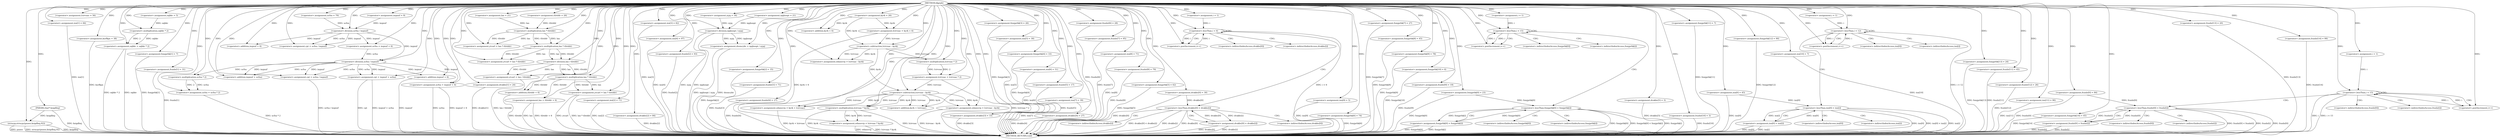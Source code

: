 digraph ifjgrph {  
"7009762748009869632" [label = "(METHOD,ifjgrph)" ]
"7009762748009870132" [label = "(METHOD_RETURN,void)" ]
"7009762748009869633" [label = "(PARAM,char* ksigdbnj)" ]
"7009762748009869636" [label = "(<operator>.assignment,oqbkv = 5)" ]
"7009762748009869641" [label = "(<operator>.assignment,lan = 21)" ]
"7009762748009869645" [label = "(<operator>.assignment,lcirvnac = 56)" ]
"7009762748009869650" [label = "(<operator>.assignment,ucfsa = 79)" ]
"7009762748009869653" [label = "(<operator>.assignment,ixn[0] = 45)" ]
"7009762748009869658" [label = "(strncpy,strncpy(pnnez,ksigdbnj,92))" ]
"7009762748009869662" [label = "(<operator>.assignment,ixn[1] = 84)" ]
"7009762748009869669" [label = "(<operator>.assignment,fsmjprhk[0] = 23)" ]
"7009762748009869675" [label = "(<operator>.assignment,ixqmxf = 9)" ]
"7009762748009869680" [label = "(<operator>.assignment,kurfkpx = 38)" ]
"7009762748009869683" [label = "(<operator>.assignment,ltunhr[0] = 84)" ]
"7009762748009869689" [label = "(<operator>.assignment,cpt = ucfsa / ixqmxf)" ]
"7009762748009869691" [label = "(<operator>.division,ucfsa / ixqmxf)" ]
"7009762748009869695" [label = "(<operator>.assignment,dvakbc[0] = 30)" ]
"7009762748009869701" [label = "(<operator>.assignment,iqqhoopt = 21)" ]
"7009762748009869704" [label = "(<operator>.assignment,fsmjprhk[1] = 7)" ]
"7009762748009869709" [label = "(<operator>.assignment,ltunhr[1] = 31)" ]
"7009762748009869714" [label = "(<operator>.assignment,ucfsa = ixqmxf + 6)" ]
"7009762748009869716" [label = "(<operator>.addition,ixqmxf + 6)" ]
"7009762748009869719" [label = "(<operator>.assignment,oqbkv = oqbkv * 2)" ]
"7009762748009869721" [label = "(<operator>.multiplication,oqbkv * 2)" ]
"7009762748009869724" [label = "(<operator>.assignment,dvakbc[1] = 24)" ]
"7009762748009869730" [label = "(<operator>.assignment,tfztddr = 26)" ]
"7009762748009869734" [label = "(<operator>.assignment,ytcarl = lan * tfztddr)" ]
"7009762748009869736" [label = "(<operator>.multiplication,lan * tfztddr)" ]
"7009762748009869739" [label = "(<operator>.assignment,ixn[2] = 71)" ]
"7009762748009869744" [label = "(<operator>.assignment,dvakbc[2] = 84)" ]
"7009762748009869749" [label = "(<operator>.assignment,ytcarl = lan * tfztddr)" ]
"7009762748009869751" [label = "(<operator>.multiplication,lan * tfztddr)" ]
"7009762748009869754" [label = "(<operator>.assignment,ixn[3] = 82)" ]
"7009762748009869759" [label = "(<operator>.assignment,ixn[4] = 97)" ]
"7009762748009869764" [label = "(<operator>.assignment,ltunhr[2] = 93)" ]
"7009762748009869769" [label = "(<operator>.assignment,cpt = ucfsa / ixqmxf)" ]
"7009762748009869771" [label = "(<operator>.division,ucfsa / ixqmxf)" ]
"7009762748009869775" [label = "(<operator>.assignment,kyrk = 26)" ]
"7009762748009869779" [label = "(<operator>.assignment,zyjq = 34)" ]
"7009762748009869782" [label = "(<operator>.assignment,fsmjprhk[2] = 35)" ]
"7009762748009869787" [label = "(<operator>.assignment,ytcarl = lan / tfztddr)" ]
"7009762748009869789" [label = "(<operator>.division,lan / tfztddr)" ]
"7009762748009869792" [label = "(<operator>.assignment,ytcarl = lan * tfztddr)" ]
"7009762748009869794" [label = "(<operator>.multiplication,lan * tfztddr)" ]
"7009762748009869799" [label = "(<operator>.assignment,ltunhr[3] = 71)" ]
"7009762748009869804" [label = "(<operator>.assignment,dssmcykv = iqqhoopt / zyjq)" ]
"7009762748009869806" [label = "(<operator>.division,iqqhoopt / zyjq)" ]
"7009762748009869809" [label = "(<operator>.assignment,lcirvnac = kyrk + 6)" ]
"7009762748009869811" [label = "(<operator>.addition,kyrk + 6)" ]
"7009762748009869814" [label = "(<operator>.assignment,lan = tfztddr + 6)" ]
"7009762748009869816" [label = "(<operator>.addition,tfztddr + 6)" ]
"7009762748009869819" [label = "(<operator>.assignment,ltunhr[4] = 27)" ]
"7009762748009869824" [label = "(<operator>.assignment,cpt = ixqmxf + ucfsa)" ]
"7009762748009869826" [label = "(<operator>.addition,ixqmxf + ucfsa)" ]
"7009762748009869829" [label = "(<operator>.assignment,dvakbc[3] = 33)" ]
"7009762748009869834" [label = "(<operator>.assignment,fsmjprhk[3] = 26)" ]
"7009762748009869839" [label = "(<operator>.assignment,ixn[5] = 30)" ]
"7009762748009869844" [label = "(<operator>.assignment,edansvrp = lcirvnac - kyrk)" ]
"7009762748009869846" [label = "(<operator>.subtraction,lcirvnac - kyrk)" ]
"7009762748009869849" [label = "(<operator>.assignment,fsmjprhk[4] = 33)" ]
"7009762748009869854" [label = "(<operator>.assignment,ixn[6] = 51)" ]
"7009762748009869859" [label = "(<operator>.assignment,ltunhr[5] = 17)" ]
"7009762748009869864" [label = "(<operator>.assignment,lcirvnac = lcirvnac * 2)" ]
"7009762748009869866" [label = "(<operator>.multiplication,lcirvnac * 2)" ]
"7009762748009869869" [label = "(<operator>.assignment,ucfsa = ucfsa * 2)" ]
"7009762748009869871" [label = "(<operator>.multiplication,ucfsa * 2)" ]
"7009762748009869874" [label = "(<operator>.assignment,ixn[7] = 39)" ]
"7009762748009869879" [label = "(<operator>.assignment,dvakbc[4] = 27)" ]
"7009762748009869884" [label = "(<operator>.assignment,ltunhr[6] = 28)" ]
"7009762748009869889" [label = "(<operator>.assignment,ltunhr[7] = 95)" ]
"7009762748009869894" [label = "(<operator>.assignment,edansvrp = lcirvnac - kyrk)" ]
"7009762748009869896" [label = "(<operator>.subtraction,lcirvnac - kyrk)" ]
"7009762748009869899" [label = "(<operator>.assignment,ucfsa = ixqmxf + 6)" ]
"7009762748009869901" [label = "(<operator>.addition,ixqmxf + 6)" ]
"7009762748009869904" [label = "(<operator>.assignment,ixn[8] = 71)" ]
"7009762748009869909" [label = "(<operator>.assignment,ltunhr[8] = 79)" ]
"7009762748009869914" [label = "(<operator>.assignment,fsmjprhk[5] = 62)" ]
"7009762748009869919" [label = "(<operator>.assignment,ixn[9] = 5)" ]
"7009762748009869924" [label = "(<operator>.assignment,edansvrp = kyrk + lcirvnac)" ]
"7009762748009869926" [label = "(<operator>.addition,kyrk + lcirvnac)" ]
"7009762748009869929" [label = "(<operator>.assignment,fsmjprhk[6] = 74)" ]
"7009762748009869934" [label = "(<operator>.assignment,edansvrp = lcirvnac * kyrk)" ]
"7009762748009869936" [label = "(<operator>.multiplication,lcirvnac * kyrk)" ]
"7009762748009869939" [label = "(<operator>.assignment,fsmjprhk[7] = 27)" ]
"7009762748009869944" [label = "(<operator>.assignment,fsmjprhk[8] = 45)" ]
"7009762748009869949" [label = "(<operator>.assignment,fsmjprhk[9] = 78)" ]
"7009762748009869954" [label = "(<operator>.assignment,fsmjprhk[10] = 6)" ]
"7009762748009869959" [label = "(<operator>.assignment,ltunhr[9] = 19)" ]
"7009762748009869964" [label = "(<operator>.assignment,dvakbc[5] = 3)" ]
"7009762748009869969" [label = "(<operator>.assignment,ltunhr[10] = 3)" ]
"7009762748009869976" [label = "(<operator>.assignment,i = 1)" ]
"7009762748009869979" [label = "(<operator>.lessThan,i < 6)" ]
"7009762748009869982" [label = "(<operator>.postIncrement,i++)" ]
"7009762748009869986" [label = "(<operator>.lessThan,dvakbc[0] < dvakbc[i])" ]
"7009762748009869994" [label = "(<operator>.assignment,dvakbc[0] = dvakbc[i])" ]
"7009762748009870001" [label = "(<operator>.assignment,fsmjprhk[11] = 7)" ]
"7009762748009870006" [label = "(<operator>.assignment,fsmjprhk[12] = 90)" ]
"7009762748009870011" [label = "(<operator>.assignment,ixn[10] = 7)" ]
"7009762748009870016" [label = "(<operator>.assignment,fsmjprhk[13] = 24)" ]
"7009762748009870021" [label = "(<operator>.assignment,ltunhr[11] = 45)" ]
"7009762748009870026" [label = "(<operator>.assignment,ltunhr[12] = 26)" ]
"7009762748009870031" [label = "(<operator>.assignment,ixn[11] = 90)" ]
"7009762748009870036" [label = "(<operator>.assignment,fsmjprhk[14] = 45)" ]
"7009762748009870041" [label = "(<operator>.assignment,ltunhr[13] = 20)" ]
"7009762748009870048" [label = "(<operator>.assignment,i = 1)" ]
"7009762748009870051" [label = "(<operator>.lessThan,i < 15)" ]
"7009762748009870054" [label = "(<operator>.postIncrement,i++)" ]
"7009762748009870058" [label = "(<operator>.lessThan,fsmjprhk[0] < fsmjprhk[i])" ]
"7009762748009870066" [label = "(<operator>.assignment,fsmjprhk[0] = fsmjprhk[i])" ]
"7009762748009870075" [label = "(<operator>.assignment,i = 1)" ]
"7009762748009870078" [label = "(<operator>.lessThan,i < 12)" ]
"7009762748009870081" [label = "(<operator>.postIncrement,i++)" ]
"7009762748009870085" [label = "(<operator>.lessThan,ixn[0] < ixn[i])" ]
"7009762748009870093" [label = "(<operator>.assignment,ixn[0] = ixn[i])" ]
"7009762748009870100" [label = "(<operator>.assignment,ltunhr[14] = 99)" ]
"7009762748009870107" [label = "(<operator>.assignment,i = 1)" ]
"7009762748009870110" [label = "(<operator>.lessThan,i < 15)" ]
"7009762748009870113" [label = "(<operator>.postIncrement,i++)" ]
"7009762748009870117" [label = "(<operator>.lessThan,ltunhr[0] < ltunhr[i])" ]
"7009762748009870125" [label = "(<operator>.assignment,ltunhr[0] = ltunhr[i])" ]
"7009762748009869987" [label = "(<operator>.indirectIndexAccess,dvakbc[0])" ]
"7009762748009869990" [label = "(<operator>.indirectIndexAccess,dvakbc[i])" ]
"7009762748009869995" [label = "(<operator>.indirectIndexAccess,dvakbc[0])" ]
"7009762748009869998" [label = "(<operator>.indirectIndexAccess,dvakbc[i])" ]
"7009762748009870059" [label = "(<operator>.indirectIndexAccess,fsmjprhk[0])" ]
"7009762748009870062" [label = "(<operator>.indirectIndexAccess,fsmjprhk[i])" ]
"7009762748009870067" [label = "(<operator>.indirectIndexAccess,fsmjprhk[0])" ]
"7009762748009870070" [label = "(<operator>.indirectIndexAccess,fsmjprhk[i])" ]
"7009762748009870086" [label = "(<operator>.indirectIndexAccess,ixn[0])" ]
"7009762748009870089" [label = "(<operator>.indirectIndexAccess,ixn[i])" ]
"7009762748009870094" [label = "(<operator>.indirectIndexAccess,ixn[0])" ]
"7009762748009870097" [label = "(<operator>.indirectIndexAccess,ixn[i])" ]
"7009762748009870118" [label = "(<operator>.indirectIndexAccess,ltunhr[0])" ]
"7009762748009870121" [label = "(<operator>.indirectIndexAccess,ltunhr[i])" ]
"7009762748009870126" [label = "(<operator>.indirectIndexAccess,ltunhr[0])" ]
"7009762748009870129" [label = "(<operator>.indirectIndexAccess,ltunhr[i])" ]
  "7009762748009869658" -> "7009762748009870132"  [ label = "DDG: ksigdbnj"] 
  "7009762748009869944" -> "7009762748009870132"  [ label = "DDG: fsmjprhk[8]"] 
  "7009762748009869986" -> "7009762748009870132"  [ label = "DDG: dvakbc[0] < dvakbc[i]"] 
  "7009762748009869934" -> "7009762748009870132"  [ label = "DDG: lcirvnac * kyrk"] 
  "7009762748009870110" -> "7009762748009870132"  [ label = "DDG: i"] 
  "7009762748009869929" -> "7009762748009870132"  [ label = "DDG: fsmjprhk[6]"] 
  "7009762748009869969" -> "7009762748009870132"  [ label = "DDG: ltunhr[10]"] 
  "7009762748009870066" -> "7009762748009870132"  [ label = "DDG: fsmjprhk[i]"] 
  "7009762748009869909" -> "7009762748009870132"  [ label = "DDG: ltunhr[8]"] 
  "7009762748009870058" -> "7009762748009870132"  [ label = "DDG: fsmjprhk[0]"] 
  "7009762748009869901" -> "7009762748009870132"  [ label = "DDG: ixqmxf"] 
  "7009762748009869924" -> "7009762748009870132"  [ label = "DDG: kyrk + lcirvnac"] 
  "7009762748009870110" -> "7009762748009870132"  [ label = "DDG: i < 15"] 
  "7009762748009869804" -> "7009762748009870132"  [ label = "DDG: iqqhoopt / zyjq"] 
  "7009762748009869879" -> "7009762748009870132"  [ label = "DDG: dvakbc[4]"] 
  "7009762748009869994" -> "7009762748009870132"  [ label = "DDG: dvakbc[0]"] 
  "7009762748009869724" -> "7009762748009870132"  [ label = "DDG: dvakbc[1]"] 
  "7009762748009869939" -> "7009762748009870132"  [ label = "DDG: fsmjprhk[7]"] 
  "7009762748009870125" -> "7009762748009870132"  [ label = "DDG: ltunhr[0]"] 
  "7009762748009869658" -> "7009762748009870132"  [ label = "DDG: pnnez"] 
  "7009762748009869874" -> "7009762748009870132"  [ label = "DDG: ixn[7]"] 
  "7009762748009869839" -> "7009762748009870132"  [ label = "DDG: ixn[5]"] 
  "7009762748009869719" -> "7009762748009870132"  [ label = "DDG: oqbkv * 2"] 
  "7009762748009869894" -> "7009762748009870132"  [ label = "DDG: lcirvnac - kyrk"] 
  "7009762748009870016" -> "7009762748009870132"  [ label = "DDG: fsmjprhk[13]"] 
  "7009762748009869899" -> "7009762748009870132"  [ label = "DDG: ucfsa"] 
  "7009762748009869739" -> "7009762748009870132"  [ label = "DDG: ixn[2]"] 
  "7009762748009870085" -> "7009762748009870132"  [ label = "DDG: ixn[0]"] 
  "7009762748009869986" -> "7009762748009870132"  [ label = "DDG: dvakbc[i]"] 
  "7009762748009869869" -> "7009762748009870132"  [ label = "DDG: ucfsa * 2"] 
  "7009762748009870125" -> "7009762748009870132"  [ label = "DDG: ltunhr[i]"] 
  "7009762748009869819" -> "7009762748009870132"  [ label = "DDG: ltunhr[4]"] 
  "7009762748009870036" -> "7009762748009870132"  [ label = "DDG: fsmjprhk[14]"] 
  "7009762748009869683" -> "7009762748009870132"  [ label = "DDG: ltunhr[0]"] 
  "7009762748009869914" -> "7009762748009870132"  [ label = "DDG: fsmjprhk[5]"] 
  "7009762748009870085" -> "7009762748009870132"  [ label = "DDG: ixn[0] < ixn[i]"] 
  "7009762748009869954" -> "7009762748009870132"  [ label = "DDG: fsmjprhk[10]"] 
  "7009762748009869792" -> "7009762748009870132"  [ label = "DDG: lan * tfztddr"] 
  "7009762748009870011" -> "7009762748009870132"  [ label = "DDG: ixn[10]"] 
  "7009762748009869709" -> "7009762748009870132"  [ label = "DDG: ltunhr[1]"] 
  "7009762748009869936" -> "7009762748009870132"  [ label = "DDG: kyrk"] 
  "7009762748009870001" -> "7009762748009870132"  [ label = "DDG: fsmjprhk[11]"] 
  "7009762748009869806" -> "7009762748009870132"  [ label = "DDG: zyjq"] 
  "7009762748009869854" -> "7009762748009870132"  [ label = "DDG: ixn[6]"] 
  "7009762748009870117" -> "7009762748009870132"  [ label = "DDG: ltunhr[0] < ltunhr[i]"] 
  "7009762748009869814" -> "7009762748009870132"  [ label = "DDG: tfztddr + 6"] 
  "7009762748009869959" -> "7009762748009870132"  [ label = "DDG: ltunhr[9]"] 
  "7009762748009870031" -> "7009762748009870132"  [ label = "DDG: ixn[11]"] 
  "7009762748009870100" -> "7009762748009870132"  [ label = "DDG: ltunhr[14]"] 
  "7009762748009869829" -> "7009762748009870132"  [ label = "DDG: dvakbc[3]"] 
  "7009762748009869816" -> "7009762748009870132"  [ label = "DDG: tfztddr"] 
  "7009762748009869754" -> "7009762748009870132"  [ label = "DDG: ixn[3]"] 
  "7009762748009869889" -> "7009762748009870132"  [ label = "DDG: ltunhr[7]"] 
  "7009762748009869884" -> "7009762748009870132"  [ label = "DDG: ltunhr[6]"] 
  "7009762748009869719" -> "7009762748009870132"  [ label = "DDG: oqbkv"] 
  "7009762748009870066" -> "7009762748009870132"  [ label = "DDG: fsmjprhk[0]"] 
  "7009762748009870058" -> "7009762748009870132"  [ label = "DDG: fsmjprhk[0] < fsmjprhk[i]"] 
  "7009762748009869824" -> "7009762748009870132"  [ label = "DDG: ixqmxf + ucfsa"] 
  "7009762748009869859" -> "7009762748009870132"  [ label = "DDG: ltunhr[5]"] 
  "7009762748009869834" -> "7009762748009870132"  [ label = "DDG: fsmjprhk[3]"] 
  "7009762748009870117" -> "7009762748009870132"  [ label = "DDG: ltunhr[i]"] 
  "7009762748009869934" -> "7009762748009870132"  [ label = "DDG: edansvrp"] 
  "7009762748009869849" -> "7009762748009870132"  [ label = "DDG: fsmjprhk[4]"] 
  "7009762748009869949" -> "7009762748009870132"  [ label = "DDG: fsmjprhk[9]"] 
  "7009762748009869964" -> "7009762748009870132"  [ label = "DDG: dvakbc[5]"] 
  "7009762748009869759" -> "7009762748009870132"  [ label = "DDG: ixn[4]"] 
  "7009762748009869792" -> "7009762748009870132"  [ label = "DDG: ytcarl"] 
  "7009762748009870021" -> "7009762748009870132"  [ label = "DDG: ltunhr[11]"] 
  "7009762748009869653" -> "7009762748009870132"  [ label = "DDG: ixn[0]"] 
  "7009762748009869782" -> "7009762748009870132"  [ label = "DDG: fsmjprhk[2]"] 
  "7009762748009870041" -> "7009762748009870132"  [ label = "DDG: ltunhr[13]"] 
  "7009762748009869899" -> "7009762748009870132"  [ label = "DDG: ixqmxf + 6"] 
  "7009762748009870085" -> "7009762748009870132"  [ label = "DDG: ixn[i]"] 
  "7009762748009869824" -> "7009762748009870132"  [ label = "DDG: cpt"] 
  "7009762748009869919" -> "7009762748009870132"  [ label = "DDG: ixn[9]"] 
  "7009762748009869704" -> "7009762748009870132"  [ label = "DDG: fsmjprhk[1]"] 
  "7009762748009870006" -> "7009762748009870132"  [ label = "DDG: fsmjprhk[12]"] 
  "7009762748009870078" -> "7009762748009870132"  [ label = "DDG: i < 12"] 
  "7009762748009869695" -> "7009762748009870132"  [ label = "DDG: dvakbc[0]"] 
  "7009762748009869814" -> "7009762748009870132"  [ label = "DDG: lan"] 
  "7009762748009869669" -> "7009762748009870132"  [ label = "DDG: fsmjprhk[0]"] 
  "7009762748009869864" -> "7009762748009870132"  [ label = "DDG: lcirvnac * 2"] 
  "7009762748009869744" -> "7009762748009870132"  [ label = "DDG: dvakbc[2]"] 
  "7009762748009869979" -> "7009762748009870132"  [ label = "DDG: i < 6"] 
  "7009762748009869633" -> "7009762748009870132"  [ label = "DDG: ksigdbnj"] 
  "7009762748009869904" -> "7009762748009870132"  [ label = "DDG: ixn[8]"] 
  "7009762748009870026" -> "7009762748009870132"  [ label = "DDG: ltunhr[12]"] 
  "7009762748009869806" -> "7009762748009870132"  [ label = "DDG: iqqhoopt"] 
  "7009762748009870093" -> "7009762748009870132"  [ label = "DDG: ixn[0]"] 
  "7009762748009869986" -> "7009762748009870132"  [ label = "DDG: dvakbc[0]"] 
  "7009762748009870093" -> "7009762748009870132"  [ label = "DDG: ixn[i]"] 
  "7009762748009870058" -> "7009762748009870132"  [ label = "DDG: fsmjprhk[i]"] 
  "7009762748009869658" -> "7009762748009870132"  [ label = "DDG: strncpy(pnnez,ksigdbnj,92)"] 
  "7009762748009869936" -> "7009762748009870132"  [ label = "DDG: lcirvnac"] 
  "7009762748009869809" -> "7009762748009870132"  [ label = "DDG: kyrk + 6"] 
  "7009762748009870117" -> "7009762748009870132"  [ label = "DDG: ltunhr[0]"] 
  "7009762748009869769" -> "7009762748009870132"  [ label = "DDG: ucfsa / ixqmxf"] 
  "7009762748009869787" -> "7009762748009870132"  [ label = "DDG: lan / tfztddr"] 
  "7009762748009869994" -> "7009762748009870132"  [ label = "DDG: dvakbc[i]"] 
  "7009762748009869764" -> "7009762748009870132"  [ label = "DDG: ltunhr[2]"] 
  "7009762748009869799" -> "7009762748009870132"  [ label = "DDG: ltunhr[3]"] 
  "7009762748009869804" -> "7009762748009870132"  [ label = "DDG: dssmcykv"] 
  "7009762748009869662" -> "7009762748009870132"  [ label = "DDG: ixn[1]"] 
  "7009762748009869680" -> "7009762748009870132"  [ label = "DDG: kurfkpx"] 
  "7009762748009869632" -> "7009762748009869633"  [ label = "DDG: "] 
  "7009762748009869632" -> "7009762748009869636"  [ label = "DDG: "] 
  "7009762748009869632" -> "7009762748009869641"  [ label = "DDG: "] 
  "7009762748009869632" -> "7009762748009869645"  [ label = "DDG: "] 
  "7009762748009869632" -> "7009762748009869650"  [ label = "DDG: "] 
  "7009762748009869632" -> "7009762748009869653"  [ label = "DDG: "] 
  "7009762748009869632" -> "7009762748009869658"  [ label = "DDG: "] 
  "7009762748009869633" -> "7009762748009869658"  [ label = "DDG: ksigdbnj"] 
  "7009762748009869632" -> "7009762748009869662"  [ label = "DDG: "] 
  "7009762748009869632" -> "7009762748009869669"  [ label = "DDG: "] 
  "7009762748009869632" -> "7009762748009869675"  [ label = "DDG: "] 
  "7009762748009869632" -> "7009762748009869680"  [ label = "DDG: "] 
  "7009762748009869632" -> "7009762748009869683"  [ label = "DDG: "] 
  "7009762748009869691" -> "7009762748009869689"  [ label = "DDG: ucfsa"] 
  "7009762748009869691" -> "7009762748009869689"  [ label = "DDG: ixqmxf"] 
  "7009762748009869632" -> "7009762748009869689"  [ label = "DDG: "] 
  "7009762748009869650" -> "7009762748009869691"  [ label = "DDG: ucfsa"] 
  "7009762748009869632" -> "7009762748009869691"  [ label = "DDG: "] 
  "7009762748009869675" -> "7009762748009869691"  [ label = "DDG: ixqmxf"] 
  "7009762748009869632" -> "7009762748009869695"  [ label = "DDG: "] 
  "7009762748009869632" -> "7009762748009869701"  [ label = "DDG: "] 
  "7009762748009869632" -> "7009762748009869704"  [ label = "DDG: "] 
  "7009762748009869632" -> "7009762748009869709"  [ label = "DDG: "] 
  "7009762748009869691" -> "7009762748009869714"  [ label = "DDG: ixqmxf"] 
  "7009762748009869632" -> "7009762748009869714"  [ label = "DDG: "] 
  "7009762748009869691" -> "7009762748009869716"  [ label = "DDG: ixqmxf"] 
  "7009762748009869632" -> "7009762748009869716"  [ label = "DDG: "] 
  "7009762748009869721" -> "7009762748009869719"  [ label = "DDG: oqbkv"] 
  "7009762748009869721" -> "7009762748009869719"  [ label = "DDG: 2"] 
  "7009762748009869632" -> "7009762748009869719"  [ label = "DDG: "] 
  "7009762748009869636" -> "7009762748009869721"  [ label = "DDG: oqbkv"] 
  "7009762748009869632" -> "7009762748009869721"  [ label = "DDG: "] 
  "7009762748009869632" -> "7009762748009869724"  [ label = "DDG: "] 
  "7009762748009869632" -> "7009762748009869730"  [ label = "DDG: "] 
  "7009762748009869736" -> "7009762748009869734"  [ label = "DDG: lan"] 
  "7009762748009869736" -> "7009762748009869734"  [ label = "DDG: tfztddr"] 
  "7009762748009869632" -> "7009762748009869734"  [ label = "DDG: "] 
  "7009762748009869641" -> "7009762748009869736"  [ label = "DDG: lan"] 
  "7009762748009869632" -> "7009762748009869736"  [ label = "DDG: "] 
  "7009762748009869730" -> "7009762748009869736"  [ label = "DDG: tfztddr"] 
  "7009762748009869632" -> "7009762748009869739"  [ label = "DDG: "] 
  "7009762748009869632" -> "7009762748009869744"  [ label = "DDG: "] 
  "7009762748009869751" -> "7009762748009869749"  [ label = "DDG: lan"] 
  "7009762748009869751" -> "7009762748009869749"  [ label = "DDG: tfztddr"] 
  "7009762748009869632" -> "7009762748009869749"  [ label = "DDG: "] 
  "7009762748009869736" -> "7009762748009869751"  [ label = "DDG: lan"] 
  "7009762748009869632" -> "7009762748009869751"  [ label = "DDG: "] 
  "7009762748009869736" -> "7009762748009869751"  [ label = "DDG: tfztddr"] 
  "7009762748009869632" -> "7009762748009869754"  [ label = "DDG: "] 
  "7009762748009869632" -> "7009762748009869759"  [ label = "DDG: "] 
  "7009762748009869632" -> "7009762748009869764"  [ label = "DDG: "] 
  "7009762748009869771" -> "7009762748009869769"  [ label = "DDG: ucfsa"] 
  "7009762748009869771" -> "7009762748009869769"  [ label = "DDG: ixqmxf"] 
  "7009762748009869632" -> "7009762748009869769"  [ label = "DDG: "] 
  "7009762748009869714" -> "7009762748009869771"  [ label = "DDG: ucfsa"] 
  "7009762748009869632" -> "7009762748009869771"  [ label = "DDG: "] 
  "7009762748009869691" -> "7009762748009869771"  [ label = "DDG: ixqmxf"] 
  "7009762748009869632" -> "7009762748009869775"  [ label = "DDG: "] 
  "7009762748009869632" -> "7009762748009869779"  [ label = "DDG: "] 
  "7009762748009869632" -> "7009762748009869782"  [ label = "DDG: "] 
  "7009762748009869789" -> "7009762748009869787"  [ label = "DDG: lan"] 
  "7009762748009869789" -> "7009762748009869787"  [ label = "DDG: tfztddr"] 
  "7009762748009869632" -> "7009762748009869787"  [ label = "DDG: "] 
  "7009762748009869751" -> "7009762748009869789"  [ label = "DDG: lan"] 
  "7009762748009869632" -> "7009762748009869789"  [ label = "DDG: "] 
  "7009762748009869751" -> "7009762748009869789"  [ label = "DDG: tfztddr"] 
  "7009762748009869794" -> "7009762748009869792"  [ label = "DDG: lan"] 
  "7009762748009869794" -> "7009762748009869792"  [ label = "DDG: tfztddr"] 
  "7009762748009869632" -> "7009762748009869792"  [ label = "DDG: "] 
  "7009762748009869789" -> "7009762748009869794"  [ label = "DDG: lan"] 
  "7009762748009869632" -> "7009762748009869794"  [ label = "DDG: "] 
  "7009762748009869789" -> "7009762748009869794"  [ label = "DDG: tfztddr"] 
  "7009762748009869632" -> "7009762748009869799"  [ label = "DDG: "] 
  "7009762748009869806" -> "7009762748009869804"  [ label = "DDG: iqqhoopt"] 
  "7009762748009869806" -> "7009762748009869804"  [ label = "DDG: zyjq"] 
  "7009762748009869632" -> "7009762748009869804"  [ label = "DDG: "] 
  "7009762748009869701" -> "7009762748009869806"  [ label = "DDG: iqqhoopt"] 
  "7009762748009869632" -> "7009762748009869806"  [ label = "DDG: "] 
  "7009762748009869779" -> "7009762748009869806"  [ label = "DDG: zyjq"] 
  "7009762748009869775" -> "7009762748009869809"  [ label = "DDG: kyrk"] 
  "7009762748009869632" -> "7009762748009869809"  [ label = "DDG: "] 
  "7009762748009869775" -> "7009762748009869811"  [ label = "DDG: kyrk"] 
  "7009762748009869632" -> "7009762748009869811"  [ label = "DDG: "] 
  "7009762748009869794" -> "7009762748009869814"  [ label = "DDG: tfztddr"] 
  "7009762748009869632" -> "7009762748009869814"  [ label = "DDG: "] 
  "7009762748009869794" -> "7009762748009869816"  [ label = "DDG: tfztddr"] 
  "7009762748009869632" -> "7009762748009869816"  [ label = "DDG: "] 
  "7009762748009869632" -> "7009762748009869819"  [ label = "DDG: "] 
  "7009762748009869771" -> "7009762748009869824"  [ label = "DDG: ixqmxf"] 
  "7009762748009869632" -> "7009762748009869824"  [ label = "DDG: "] 
  "7009762748009869771" -> "7009762748009869824"  [ label = "DDG: ucfsa"] 
  "7009762748009869771" -> "7009762748009869826"  [ label = "DDG: ixqmxf"] 
  "7009762748009869632" -> "7009762748009869826"  [ label = "DDG: "] 
  "7009762748009869771" -> "7009762748009869826"  [ label = "DDG: ucfsa"] 
  "7009762748009869632" -> "7009762748009869829"  [ label = "DDG: "] 
  "7009762748009869632" -> "7009762748009869834"  [ label = "DDG: "] 
  "7009762748009869632" -> "7009762748009869839"  [ label = "DDG: "] 
  "7009762748009869846" -> "7009762748009869844"  [ label = "DDG: lcirvnac"] 
  "7009762748009869846" -> "7009762748009869844"  [ label = "DDG: kyrk"] 
  "7009762748009869632" -> "7009762748009869844"  [ label = "DDG: "] 
  "7009762748009869809" -> "7009762748009869846"  [ label = "DDG: lcirvnac"] 
  "7009762748009869632" -> "7009762748009869846"  [ label = "DDG: "] 
  "7009762748009869775" -> "7009762748009869846"  [ label = "DDG: kyrk"] 
  "7009762748009869632" -> "7009762748009869849"  [ label = "DDG: "] 
  "7009762748009869632" -> "7009762748009869854"  [ label = "DDG: "] 
  "7009762748009869632" -> "7009762748009869859"  [ label = "DDG: "] 
  "7009762748009869866" -> "7009762748009869864"  [ label = "DDG: lcirvnac"] 
  "7009762748009869866" -> "7009762748009869864"  [ label = "DDG: 2"] 
  "7009762748009869632" -> "7009762748009869864"  [ label = "DDG: "] 
  "7009762748009869846" -> "7009762748009869866"  [ label = "DDG: lcirvnac"] 
  "7009762748009869632" -> "7009762748009869866"  [ label = "DDG: "] 
  "7009762748009869871" -> "7009762748009869869"  [ label = "DDG: ucfsa"] 
  "7009762748009869871" -> "7009762748009869869"  [ label = "DDG: 2"] 
  "7009762748009869632" -> "7009762748009869869"  [ label = "DDG: "] 
  "7009762748009869632" -> "7009762748009869871"  [ label = "DDG: "] 
  "7009762748009869771" -> "7009762748009869871"  [ label = "DDG: ucfsa"] 
  "7009762748009869632" -> "7009762748009869874"  [ label = "DDG: "] 
  "7009762748009869632" -> "7009762748009869879"  [ label = "DDG: "] 
  "7009762748009869632" -> "7009762748009869884"  [ label = "DDG: "] 
  "7009762748009869632" -> "7009762748009869889"  [ label = "DDG: "] 
  "7009762748009869896" -> "7009762748009869894"  [ label = "DDG: lcirvnac"] 
  "7009762748009869896" -> "7009762748009869894"  [ label = "DDG: kyrk"] 
  "7009762748009869632" -> "7009762748009869894"  [ label = "DDG: "] 
  "7009762748009869864" -> "7009762748009869896"  [ label = "DDG: lcirvnac"] 
  "7009762748009869632" -> "7009762748009869896"  [ label = "DDG: "] 
  "7009762748009869846" -> "7009762748009869896"  [ label = "DDG: kyrk"] 
  "7009762748009869632" -> "7009762748009869899"  [ label = "DDG: "] 
  "7009762748009869771" -> "7009762748009869899"  [ label = "DDG: ixqmxf"] 
  "7009762748009869632" -> "7009762748009869901"  [ label = "DDG: "] 
  "7009762748009869771" -> "7009762748009869901"  [ label = "DDG: ixqmxf"] 
  "7009762748009869632" -> "7009762748009869904"  [ label = "DDG: "] 
  "7009762748009869632" -> "7009762748009869909"  [ label = "DDG: "] 
  "7009762748009869632" -> "7009762748009869914"  [ label = "DDG: "] 
  "7009762748009869632" -> "7009762748009869919"  [ label = "DDG: "] 
  "7009762748009869896" -> "7009762748009869924"  [ label = "DDG: kyrk"] 
  "7009762748009869632" -> "7009762748009869924"  [ label = "DDG: "] 
  "7009762748009869896" -> "7009762748009869924"  [ label = "DDG: lcirvnac"] 
  "7009762748009869896" -> "7009762748009869926"  [ label = "DDG: kyrk"] 
  "7009762748009869632" -> "7009762748009869926"  [ label = "DDG: "] 
  "7009762748009869896" -> "7009762748009869926"  [ label = "DDG: lcirvnac"] 
  "7009762748009869632" -> "7009762748009869929"  [ label = "DDG: "] 
  "7009762748009869936" -> "7009762748009869934"  [ label = "DDG: lcirvnac"] 
  "7009762748009869936" -> "7009762748009869934"  [ label = "DDG: kyrk"] 
  "7009762748009869632" -> "7009762748009869934"  [ label = "DDG: "] 
  "7009762748009869632" -> "7009762748009869936"  [ label = "DDG: "] 
  "7009762748009869896" -> "7009762748009869936"  [ label = "DDG: lcirvnac"] 
  "7009762748009869896" -> "7009762748009869936"  [ label = "DDG: kyrk"] 
  "7009762748009869632" -> "7009762748009869939"  [ label = "DDG: "] 
  "7009762748009869632" -> "7009762748009869944"  [ label = "DDG: "] 
  "7009762748009869632" -> "7009762748009869949"  [ label = "DDG: "] 
  "7009762748009869632" -> "7009762748009869954"  [ label = "DDG: "] 
  "7009762748009869632" -> "7009762748009869959"  [ label = "DDG: "] 
  "7009762748009869632" -> "7009762748009869964"  [ label = "DDG: "] 
  "7009762748009869632" -> "7009762748009869969"  [ label = "DDG: "] 
  "7009762748009869632" -> "7009762748009869976"  [ label = "DDG: "] 
  "7009762748009869982" -> "7009762748009869979"  [ label = "DDG: i"] 
  "7009762748009869976" -> "7009762748009869979"  [ label = "DDG: i"] 
  "7009762748009869632" -> "7009762748009869979"  [ label = "DDG: "] 
  "7009762748009869979" -> "7009762748009869982"  [ label = "DDG: i"] 
  "7009762748009869632" -> "7009762748009869982"  [ label = "DDG: "] 
  "7009762748009869994" -> "7009762748009869986"  [ label = "DDG: dvakbc[0]"] 
  "7009762748009869695" -> "7009762748009869986"  [ label = "DDG: dvakbc[0]"] 
  "7009762748009869986" -> "7009762748009869994"  [ label = "DDG: dvakbc[i]"] 
  "7009762748009869632" -> "7009762748009870001"  [ label = "DDG: "] 
  "7009762748009869632" -> "7009762748009870006"  [ label = "DDG: "] 
  "7009762748009869632" -> "7009762748009870011"  [ label = "DDG: "] 
  "7009762748009869632" -> "7009762748009870016"  [ label = "DDG: "] 
  "7009762748009869632" -> "7009762748009870021"  [ label = "DDG: "] 
  "7009762748009869632" -> "7009762748009870026"  [ label = "DDG: "] 
  "7009762748009869632" -> "7009762748009870031"  [ label = "DDG: "] 
  "7009762748009869632" -> "7009762748009870036"  [ label = "DDG: "] 
  "7009762748009869632" -> "7009762748009870041"  [ label = "DDG: "] 
  "7009762748009869632" -> "7009762748009870048"  [ label = "DDG: "] 
  "7009762748009870048" -> "7009762748009870051"  [ label = "DDG: i"] 
  "7009762748009870054" -> "7009762748009870051"  [ label = "DDG: i"] 
  "7009762748009869632" -> "7009762748009870051"  [ label = "DDG: "] 
  "7009762748009870051" -> "7009762748009870054"  [ label = "DDG: i"] 
  "7009762748009869632" -> "7009762748009870054"  [ label = "DDG: "] 
  "7009762748009870066" -> "7009762748009870058"  [ label = "DDG: fsmjprhk[0]"] 
  "7009762748009869669" -> "7009762748009870058"  [ label = "DDG: fsmjprhk[0]"] 
  "7009762748009870058" -> "7009762748009870066"  [ label = "DDG: fsmjprhk[i]"] 
  "7009762748009869632" -> "7009762748009870075"  [ label = "DDG: "] 
  "7009762748009870081" -> "7009762748009870078"  [ label = "DDG: i"] 
  "7009762748009870075" -> "7009762748009870078"  [ label = "DDG: i"] 
  "7009762748009869632" -> "7009762748009870078"  [ label = "DDG: "] 
  "7009762748009870078" -> "7009762748009870081"  [ label = "DDG: i"] 
  "7009762748009869632" -> "7009762748009870081"  [ label = "DDG: "] 
  "7009762748009869653" -> "7009762748009870085"  [ label = "DDG: ixn[0]"] 
  "7009762748009870093" -> "7009762748009870085"  [ label = "DDG: ixn[0]"] 
  "7009762748009870085" -> "7009762748009870093"  [ label = "DDG: ixn[i]"] 
  "7009762748009869632" -> "7009762748009870100"  [ label = "DDG: "] 
  "7009762748009869632" -> "7009762748009870107"  [ label = "DDG: "] 
  "7009762748009870107" -> "7009762748009870110"  [ label = "DDG: i"] 
  "7009762748009870113" -> "7009762748009870110"  [ label = "DDG: i"] 
  "7009762748009869632" -> "7009762748009870110"  [ label = "DDG: "] 
  "7009762748009870110" -> "7009762748009870113"  [ label = "DDG: i"] 
  "7009762748009869632" -> "7009762748009870113"  [ label = "DDG: "] 
  "7009762748009870125" -> "7009762748009870117"  [ label = "DDG: ltunhr[0]"] 
  "7009762748009869683" -> "7009762748009870117"  [ label = "DDG: ltunhr[0]"] 
  "7009762748009870117" -> "7009762748009870125"  [ label = "DDG: ltunhr[i]"] 
  "7009762748009869979" -> "7009762748009869982"  [ label = "CDG: "] 
  "7009762748009869979" -> "7009762748009869979"  [ label = "CDG: "] 
  "7009762748009869979" -> "7009762748009869990"  [ label = "CDG: "] 
  "7009762748009869979" -> "7009762748009869987"  [ label = "CDG: "] 
  "7009762748009869979" -> "7009762748009869986"  [ label = "CDG: "] 
  "7009762748009869986" -> "7009762748009869998"  [ label = "CDG: "] 
  "7009762748009869986" -> "7009762748009869995"  [ label = "CDG: "] 
  "7009762748009869986" -> "7009762748009869994"  [ label = "CDG: "] 
  "7009762748009870051" -> "7009762748009870054"  [ label = "CDG: "] 
  "7009762748009870051" -> "7009762748009870051"  [ label = "CDG: "] 
  "7009762748009870051" -> "7009762748009870062"  [ label = "CDG: "] 
  "7009762748009870051" -> "7009762748009870059"  [ label = "CDG: "] 
  "7009762748009870051" -> "7009762748009870058"  [ label = "CDG: "] 
  "7009762748009870058" -> "7009762748009870070"  [ label = "CDG: "] 
  "7009762748009870058" -> "7009762748009870067"  [ label = "CDG: "] 
  "7009762748009870058" -> "7009762748009870066"  [ label = "CDG: "] 
  "7009762748009870078" -> "7009762748009870086"  [ label = "CDG: "] 
  "7009762748009870078" -> "7009762748009870085"  [ label = "CDG: "] 
  "7009762748009870078" -> "7009762748009870081"  [ label = "CDG: "] 
  "7009762748009870078" -> "7009762748009870089"  [ label = "CDG: "] 
  "7009762748009870078" -> "7009762748009870078"  [ label = "CDG: "] 
  "7009762748009870085" -> "7009762748009870097"  [ label = "CDG: "] 
  "7009762748009870085" -> "7009762748009870094"  [ label = "CDG: "] 
  "7009762748009870085" -> "7009762748009870093"  [ label = "CDG: "] 
  "7009762748009870110" -> "7009762748009870110"  [ label = "CDG: "] 
  "7009762748009870110" -> "7009762748009870118"  [ label = "CDG: "] 
  "7009762748009870110" -> "7009762748009870117"  [ label = "CDG: "] 
  "7009762748009870110" -> "7009762748009870113"  [ label = "CDG: "] 
  "7009762748009870110" -> "7009762748009870121"  [ label = "CDG: "] 
  "7009762748009870117" -> "7009762748009870129"  [ label = "CDG: "] 
  "7009762748009870117" -> "7009762748009870126"  [ label = "CDG: "] 
  "7009762748009870117" -> "7009762748009870125"  [ label = "CDG: "] 
}
